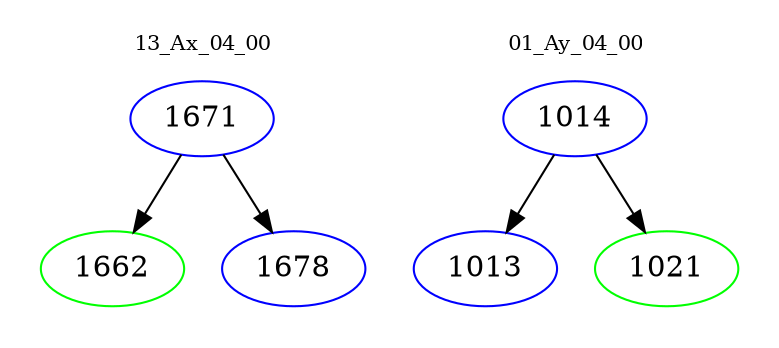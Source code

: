 digraph{
subgraph cluster_0 {
color = white
label = "13_Ax_04_00";
fontsize=10;
T0_1671 [label="1671", color="blue"]
T0_1671 -> T0_1662 [color="black"]
T0_1662 [label="1662", color="green"]
T0_1671 -> T0_1678 [color="black"]
T0_1678 [label="1678", color="blue"]
}
subgraph cluster_1 {
color = white
label = "01_Ay_04_00";
fontsize=10;
T1_1014 [label="1014", color="blue"]
T1_1014 -> T1_1013 [color="black"]
T1_1013 [label="1013", color="blue"]
T1_1014 -> T1_1021 [color="black"]
T1_1021 [label="1021", color="green"]
}
}
